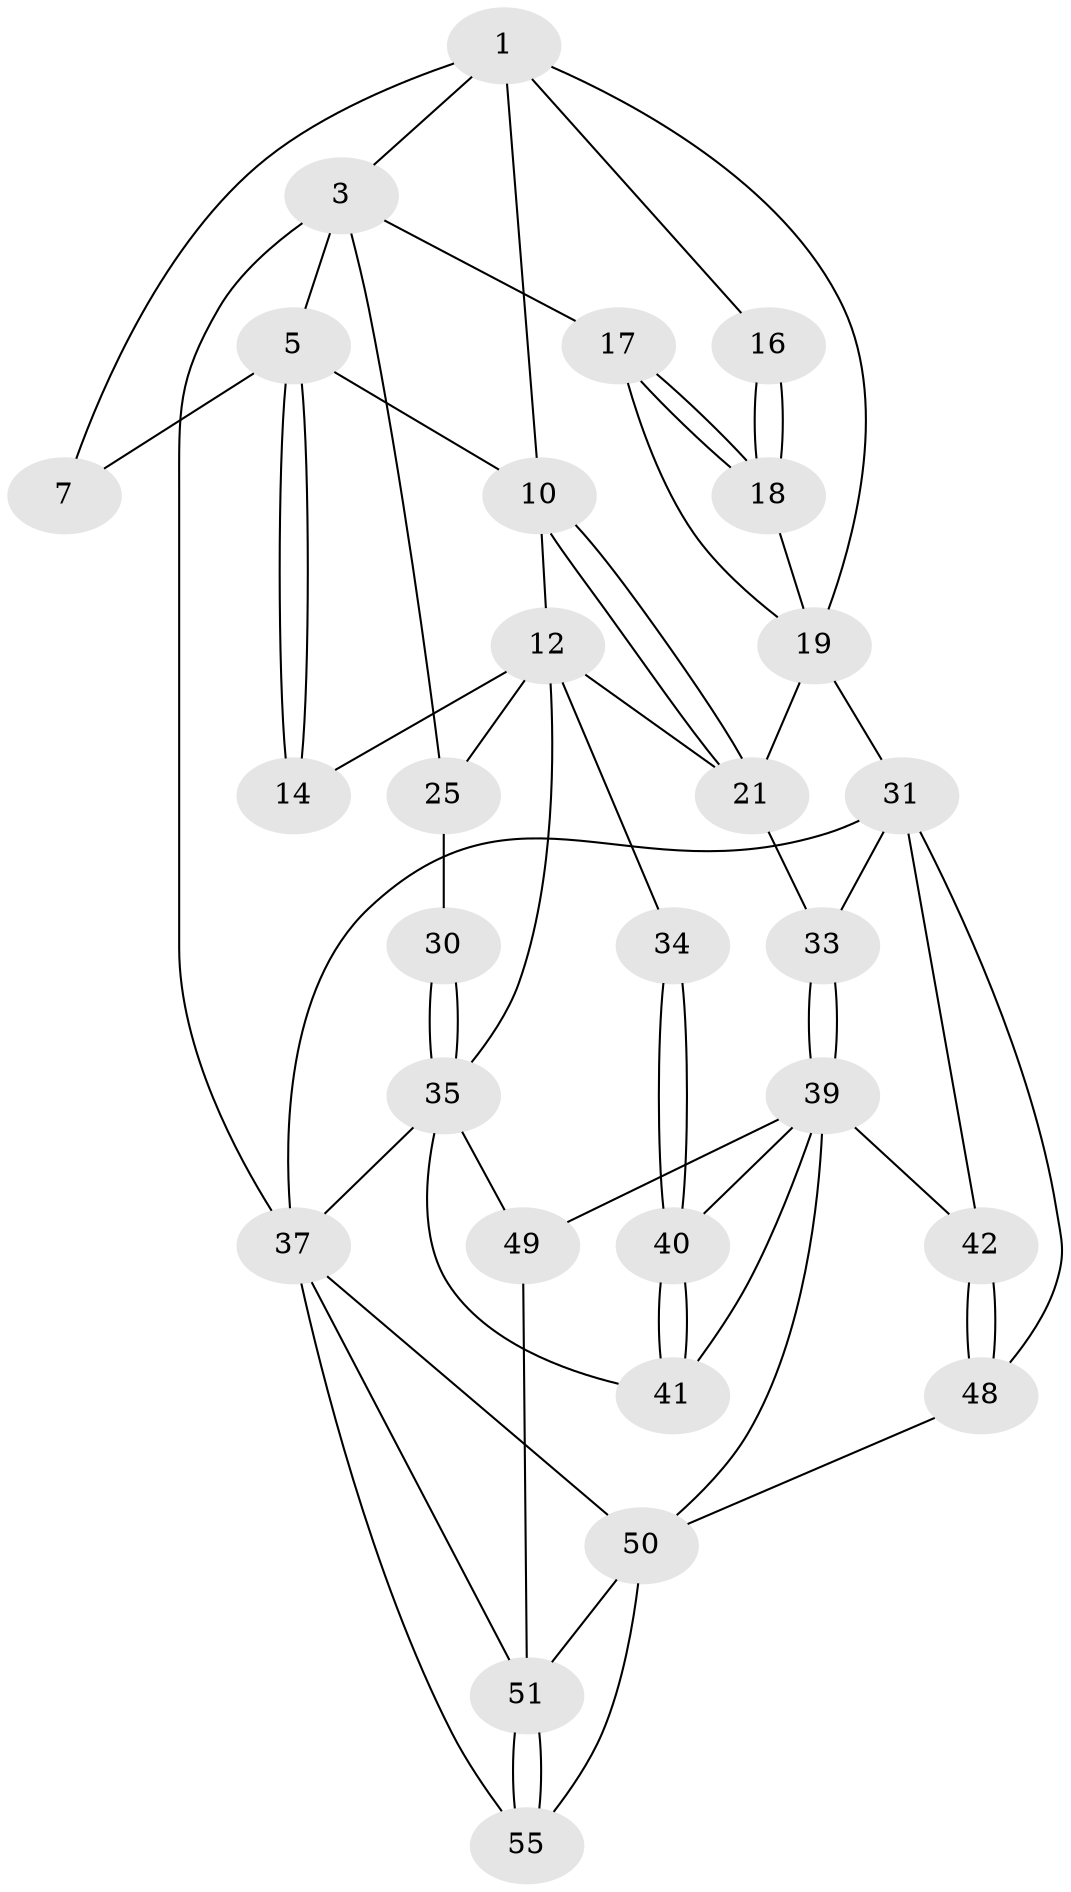 // original degree distribution, {4: 0.19642857142857142, 5: 0.5535714285714286, 6: 0.19642857142857142, 3: 0.05357142857142857}
// Generated by graph-tools (version 1.1) at 2025/16/03/09/25 04:16:55]
// undirected, 28 vertices, 62 edges
graph export_dot {
graph [start="1"]
  node [color=gray90,style=filled];
  1 [pos="+0.9648522922405052+0",super="+2+8"];
  3 [pos="+1+0",super="+4"];
  5 [pos="+0.18353006508559397+0",super="+6"];
  7 [pos="+0.4815397423637412+0"];
  10 [pos="+0.6417844571075236+0.14483046487449563",super="+11"];
  12 [pos="+0.47800896639042856+0.15485105637686053",super="+13+24"];
  14 [pos="+0.1876131316545873+0.18735256587685065"];
  16 [pos="+0.858544401469128+0.12989858341444513"];
  17 [pos="+1+0.4203493918765669"];
  18 [pos="+0.8881826503352351+0.19761199111469865"];
  19 [pos="+0.7884723209671112+0.20146458088125005",super="+20"];
  21 [pos="+0.7044654860596287+0.30323667680477445",super="+23"];
  25 [pos="+0+0.15373822345877533",super="+26"];
  30 [pos="+0+0.2824459451404871"];
  31 [pos="+1+0.47981234617400875",super="+45+32"];
  33 [pos="+0.6310004945745619+0.49407970437628795"];
  34 [pos="+0.3493603567944667+0.42736741680209667"];
  35 [pos="+0+0.72168432021812",super="+36+38"];
  37 [pos="+0+1",super="+44+56"];
  39 [pos="+0.5214732892556406+0.618913887207212",super="+43"];
  40 [pos="+0.47997513460064056+0.615722790287553"];
  41 [pos="+0.3991617106777147+0.662318481646049"];
  42 [pos="+0.6811948060070931+0.8499242138503814"];
  48 [pos="+0.6819372981457206+0.8533108141648799"];
  49 [pos="+0.3229642472448062+0.8468637596541099"];
  50 [pos="+0.4720009043857341+0.9006884753964398",super="+53"];
  51 [pos="+0.47113296334032573+0.9010728310287519",super="+52"];
  55 [pos="+0.4657701940204495+1"];
  1 -- 3;
  1 -- 16;
  1 -- 19;
  1 -- 7;
  1 -- 10;
  3 -- 17;
  3 -- 25;
  3 -- 5;
  3 -- 37 [weight=2];
  5 -- 14;
  5 -- 14;
  5 -- 7;
  5 -- 10;
  10 -- 21;
  10 -- 21;
  10 -- 12;
  12 -- 34 [weight=2];
  12 -- 35;
  12 -- 25;
  12 -- 14;
  12 -- 21;
  16 -- 18;
  16 -- 18;
  17 -- 18;
  17 -- 18;
  17 -- 19;
  18 -- 19;
  19 -- 21;
  19 -- 31;
  21 -- 33;
  25 -- 30 [weight=2];
  30 -- 35;
  30 -- 35;
  31 -- 48;
  31 -- 37;
  31 -- 33;
  31 -- 42;
  33 -- 39;
  33 -- 39;
  34 -- 40;
  34 -- 40;
  35 -- 49;
  35 -- 37;
  35 -- 41;
  37 -- 55;
  37 -- 51;
  37 -- 50;
  39 -- 40;
  39 -- 49;
  39 -- 50;
  39 -- 41;
  39 -- 42;
  40 -- 41;
  40 -- 41;
  42 -- 48;
  42 -- 48;
  48 -- 50;
  49 -- 51;
  50 -- 51;
  50 -- 55;
  51 -- 55;
  51 -- 55;
}
